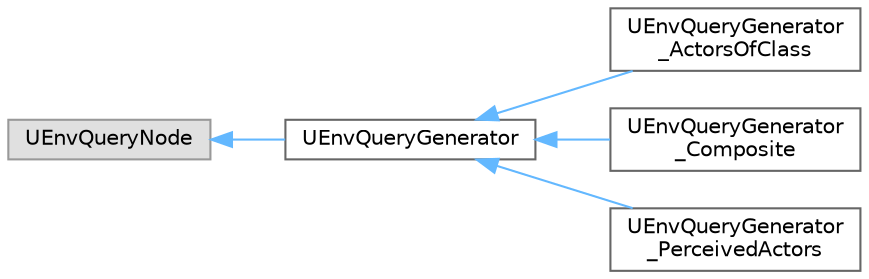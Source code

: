 digraph "Graphical Class Hierarchy"
{
 // INTERACTIVE_SVG=YES
 // LATEX_PDF_SIZE
  bgcolor="transparent";
  edge [fontname=Helvetica,fontsize=10,labelfontname=Helvetica,labelfontsize=10];
  node [fontname=Helvetica,fontsize=10,shape=box,height=0.2,width=0.4];
  rankdir="LR";
  Node0 [id="Node000000",label="UEnvQueryNode",height=0.2,width=0.4,color="grey60", fillcolor="#E0E0E0", style="filled",tooltip=" "];
  Node0 -> Node1 [id="edge9772_Node000000_Node000001",dir="back",color="steelblue1",style="solid",tooltip=" "];
  Node1 [id="Node000001",label="UEnvQueryGenerator",height=0.2,width=0.4,color="grey40", fillcolor="white", style="filled",URL="$d5/d0b/classUEnvQueryGenerator.html",tooltip=" "];
  Node1 -> Node2 [id="edge9773_Node000001_Node000002",dir="back",color="steelblue1",style="solid",tooltip=" "];
  Node2 [id="Node000002",label="UEnvQueryGenerator\l_ActorsOfClass",height=0.2,width=0.4,color="grey40", fillcolor="white", style="filled",URL="$d0/d49/classUEnvQueryGenerator__ActorsOfClass.html",tooltip=" "];
  Node1 -> Node3 [id="edge9774_Node000001_Node000003",dir="back",color="steelblue1",style="solid",tooltip=" "];
  Node3 [id="Node000003",label="UEnvQueryGenerator\l_Composite",height=0.2,width=0.4,color="grey40", fillcolor="white", style="filled",URL="$d2/d8b/classUEnvQueryGenerator__Composite.html",tooltip=" "];
  Node1 -> Node4 [id="edge9775_Node000001_Node000004",dir="back",color="steelblue1",style="solid",tooltip=" "];
  Node4 [id="Node000004",label="UEnvQueryGenerator\l_PerceivedActors",height=0.2,width=0.4,color="grey40", fillcolor="white", style="filled",URL="$d0/d81/classUEnvQueryGenerator__PerceivedActors.html",tooltip=" "];
}
